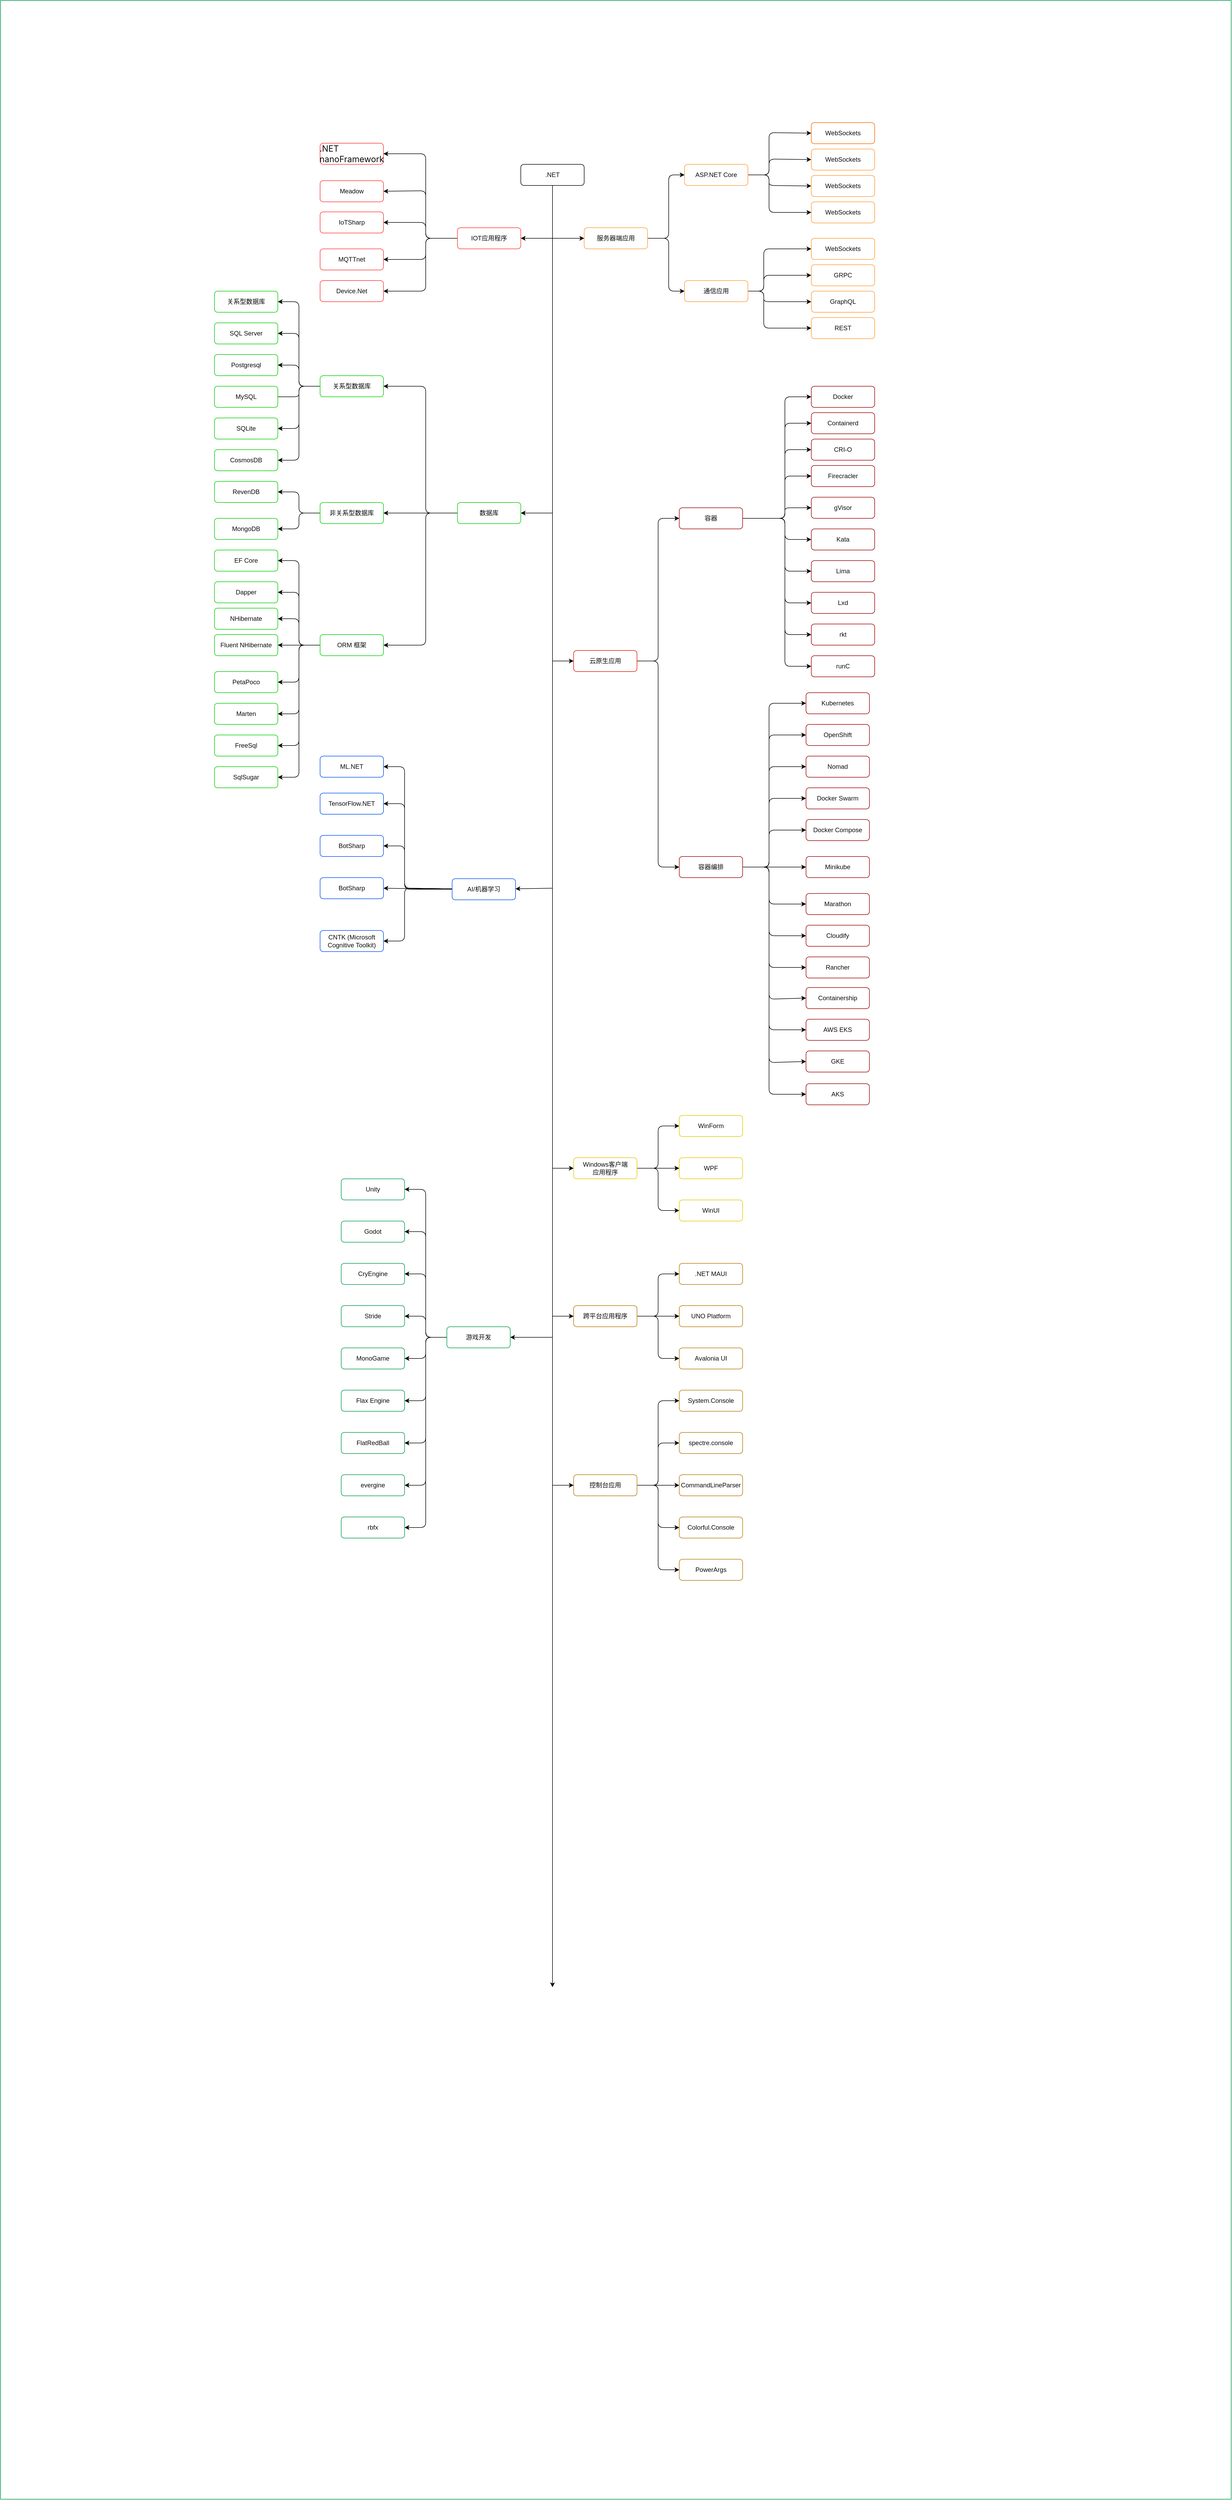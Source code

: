 <mxfile>
    <diagram id="_dQujclmAbDN-xYh9aU0" name="Page-1">
        <mxGraphModel dx="1977" dy="1904" grid="1" gridSize="10" guides="1" tooltips="1" connect="1" arrows="1" fold="1" page="1" pageScale="1" pageWidth="850" pageHeight="1100" math="0" shadow="0">
            <root>
                <mxCell id="0"/>
                <mxCell id="1" parent="0"/>
                <mxCell id="298" value="" style="rounded=0;whiteSpace=wrap;html=1;shadow=0;strokeColor=#00994D;fontFamily=Helvetica;fontSize=12;fontColor=#0d0c0c;fillColor=#FFFFFF;" vertex="1" parent="1">
                    <mxGeometry x="-685" y="-990" width="2330" height="4729" as="geometry"/>
                </mxCell>
                <mxCell id="162" style="edgeStyle=none;html=1;fillColor=#FFFFFF;strokeColor=#000000;fontColor=#0d0c0c;" edge="1" parent="1" source="2">
                    <mxGeometry relative="1" as="geometry">
                        <mxPoint x="360" y="2770" as="targetPoint"/>
                        <Array as="points">
                            <mxPoint x="360" y="-540"/>
                        </Array>
                    </mxGeometry>
                </mxCell>
                <mxCell id="174" style="edgeStyle=none;html=1;entryX=0;entryY=0.5;entryDx=0;entryDy=0;exitX=1;exitY=0.5;exitDx=0;exitDy=0;fillColor=#FFFFFF;strokeColor=#000000;fontColor=#0d0c0c;" edge="1" parent="1" source="3" target="27">
                    <mxGeometry relative="1" as="geometry">
                        <Array as="points">
                            <mxPoint x="580" y="-540"/>
                            <mxPoint x="580" y="-660"/>
                        </Array>
                    </mxGeometry>
                </mxCell>
                <mxCell id="175" style="edgeStyle=none;html=1;entryX=0;entryY=0.5;entryDx=0;entryDy=0;exitX=1;exitY=0.5;exitDx=0;exitDy=0;fillColor=#FFFFFF;strokeColor=#000000;fontColor=#0d0c0c;" edge="1" parent="1" source="3" target="29">
                    <mxGeometry relative="1" as="geometry">
                        <Array as="points">
                            <mxPoint x="580" y="-540"/>
                            <mxPoint x="580" y="-440"/>
                        </Array>
                    </mxGeometry>
                </mxCell>
                <mxCell id="3" value="服务器端应用" style="rounded=1;whiteSpace=wrap;html=1;fillColor=#FFFFFF;strokeColor=#FF9933;fontColor=#0d0c0c;" vertex="1" parent="1">
                    <mxGeometry x="420" y="-560" width="120" height="40" as="geometry"/>
                </mxCell>
                <mxCell id="196" style="edgeStyle=none;html=1;entryX=0;entryY=0.5;entryDx=0;entryDy=0;exitX=1;exitY=0.5;exitDx=0;exitDy=0;fillColor=#FFFFFF;strokeColor=#000000;fontColor=#0d0c0c;" edge="1" parent="1" source="6" target="71">
                    <mxGeometry relative="1" as="geometry">
                        <Array as="points">
                            <mxPoint x="560" y="260"/>
                            <mxPoint x="560" y="-10"/>
                        </Array>
                    </mxGeometry>
                </mxCell>
                <mxCell id="197" style="edgeStyle=none;html=1;entryX=0;entryY=0.5;entryDx=0;entryDy=0;fillColor=#FFFFFF;strokeColor=#000000;fontColor=#0d0c0c;" edge="1" parent="1" target="82">
                    <mxGeometry relative="1" as="geometry">
                        <mxPoint x="520" y="260" as="sourcePoint"/>
                        <Array as="points">
                            <mxPoint x="560" y="260"/>
                            <mxPoint x="560" y="650"/>
                        </Array>
                    </mxGeometry>
                </mxCell>
                <mxCell id="6" value="云原生应用" style="rounded=1;whiteSpace=wrap;html=1;fillColor=#FFFFFF;strokeColor=#E51400;fontColor=#0d0c0c;" vertex="1" parent="1">
                    <mxGeometry x="400" y="240" width="120" height="40" as="geometry"/>
                </mxCell>
                <mxCell id="226" style="edgeStyle=none;html=1;exitX=1;exitY=0.5;exitDx=0;exitDy=0;entryX=0;entryY=0.5;entryDx=0;entryDy=0;fillColor=#FFFFFF;strokeColor=#000000;fontColor=#0d0c0c;" edge="1" parent="1" source="8" target="42">
                    <mxGeometry relative="1" as="geometry">
                        <Array as="points">
                            <mxPoint x="560" y="1220"/>
                            <mxPoint x="560" y="1140"/>
                        </Array>
                    </mxGeometry>
                </mxCell>
                <mxCell id="227" style="edgeStyle=none;html=1;exitX=1;exitY=0.5;exitDx=0;exitDy=0;fillColor=#FFFFFF;strokeColor=#000000;fontColor=#0d0c0c;" edge="1" parent="1" source="8" target="43">
                    <mxGeometry relative="1" as="geometry"/>
                </mxCell>
                <mxCell id="228" style="edgeStyle=none;html=1;entryX=0;entryY=0.5;entryDx=0;entryDy=0;exitX=1;exitY=0.5;exitDx=0;exitDy=0;fillColor=#FFFFFF;strokeColor=#000000;fontColor=#0d0c0c;" edge="1" parent="1" source="8" target="44">
                    <mxGeometry relative="1" as="geometry">
                        <Array as="points">
                            <mxPoint x="560" y="1220"/>
                            <mxPoint x="560" y="1300"/>
                        </Array>
                    </mxGeometry>
                </mxCell>
                <mxCell id="8" value="Windows客户端&lt;br&gt;应用程序" style="rounded=1;whiteSpace=wrap;html=1;fillColor=#FFFFFF;strokeColor=#E3C800;fontColor=#0d0c0c;" vertex="1" parent="1">
                    <mxGeometry x="400" y="1200" width="120" height="40" as="geometry"/>
                </mxCell>
                <mxCell id="137" style="edgeStyle=none;html=1;exitX=0;exitY=0.5;exitDx=0;exitDy=0;entryX=1;entryY=0.5;entryDx=0;entryDy=0;fillColor=#FFFFFF;strokeColor=#000000;fontColor=#0d0c0c;" edge="1" parent="1" source="11" target="102">
                    <mxGeometry relative="1" as="geometry">
                        <Array as="points">
                            <mxPoint x="120" y="-20"/>
                            <mxPoint x="120" y="-260"/>
                        </Array>
                    </mxGeometry>
                </mxCell>
                <mxCell id="138" style="edgeStyle=none;html=1;entryX=1;entryY=0.5;entryDx=0;entryDy=0;exitX=0;exitY=0.5;exitDx=0;exitDy=0;fillColor=#FFFFFF;strokeColor=#000000;fontColor=#0d0c0c;" edge="1" parent="1" source="11" target="103">
                    <mxGeometry relative="1" as="geometry">
                        <Array as="points">
                            <mxPoint x="120" y="-20"/>
                        </Array>
                    </mxGeometry>
                </mxCell>
                <mxCell id="139" style="edgeStyle=none;html=1;entryX=1;entryY=0.5;entryDx=0;entryDy=0;exitX=0;exitY=0.5;exitDx=0;exitDy=0;fillColor=#FFFFFF;strokeColor=#000000;fontColor=#0d0c0c;" edge="1" parent="1" source="11" target="105">
                    <mxGeometry relative="1" as="geometry">
                        <mxPoint x="120" y="60" as="sourcePoint"/>
                        <Array as="points">
                            <mxPoint x="120" y="-20"/>
                            <mxPoint x="120" y="230"/>
                        </Array>
                    </mxGeometry>
                </mxCell>
                <mxCell id="11" value="数据库" style="rounded=1;whiteSpace=wrap;html=1;fillColor=#FFFFFF;strokeColor=#00CC00;fontColor=#0d0c0c;" vertex="1" parent="1">
                    <mxGeometry x="180" y="-40" width="120" height="40" as="geometry"/>
                </mxCell>
                <mxCell id="238" style="edgeStyle=none;html=1;entryX=1;entryY=0.5;entryDx=0;entryDy=0;exitX=0;exitY=0.5;exitDx=0;exitDy=0;fillColor=#000000;fontColor=#0d0c0c;strokeColor=#000000;" edge="1" parent="1" source="13" target="96">
                    <mxGeometry relative="1" as="geometry">
                        <Array as="points">
                            <mxPoint x="120" y="-540"/>
                            <mxPoint x="120" y="-700"/>
                        </Array>
                    </mxGeometry>
                </mxCell>
                <mxCell id="239" style="edgeStyle=none;html=1;entryX=1;entryY=0.5;entryDx=0;entryDy=0;fillColor=#000000;fontColor=#0d0c0c;strokeColor=#000000;" edge="1" parent="1" target="97">
                    <mxGeometry relative="1" as="geometry">
                        <mxPoint x="180" y="-540" as="sourcePoint"/>
                        <Array as="points">
                            <mxPoint x="120" y="-540"/>
                            <mxPoint x="120" y="-630"/>
                        </Array>
                    </mxGeometry>
                </mxCell>
                <mxCell id="240" style="edgeStyle=none;html=1;entryX=1;entryY=0.5;entryDx=0;entryDy=0;exitX=0;exitY=0.5;exitDx=0;exitDy=0;fillColor=#000000;fontColor=#0d0c0c;strokeColor=#000000;" edge="1" parent="1" source="13" target="98">
                    <mxGeometry relative="1" as="geometry">
                        <Array as="points">
                            <mxPoint x="120" y="-540"/>
                            <mxPoint x="120" y="-570"/>
                        </Array>
                    </mxGeometry>
                </mxCell>
                <mxCell id="241" style="edgeStyle=none;html=1;entryX=1;entryY=0.5;entryDx=0;entryDy=0;exitX=0;exitY=0.5;exitDx=0;exitDy=0;fillColor=#000000;fontColor=#0d0c0c;strokeColor=#000000;" edge="1" parent="1" source="13" target="99">
                    <mxGeometry relative="1" as="geometry">
                        <Array as="points">
                            <mxPoint x="120" y="-540"/>
                            <mxPoint x="120" y="-500"/>
                        </Array>
                    </mxGeometry>
                </mxCell>
                <mxCell id="242" style="edgeStyle=none;html=1;entryX=1;entryY=0.5;entryDx=0;entryDy=0;exitX=0;exitY=0.5;exitDx=0;exitDy=0;fillColor=#000000;fontColor=#0d0c0c;strokeColor=#000000;" edge="1" parent="1" source="13" target="101">
                    <mxGeometry relative="1" as="geometry">
                        <Array as="points">
                            <mxPoint x="120" y="-540"/>
                            <mxPoint x="120" y="-440"/>
                        </Array>
                    </mxGeometry>
                </mxCell>
                <mxCell id="13" value="IOT应用程序" style="rounded=1;whiteSpace=wrap;html=1;fillColor=#FFFFFF;strokeColor=#FF3333;fontColor=#0d0c0c;" vertex="1" parent="1">
                    <mxGeometry x="180" y="-560" width="120" height="40" as="geometry"/>
                </mxCell>
                <mxCell id="155" style="edgeStyle=none;html=1;entryX=1;entryY=0.5;entryDx=0;entryDy=0;fillColor=#FFFFFF;strokeColor=#000000;fontColor=#0d0c0c;" edge="1" parent="1" target="111">
                    <mxGeometry relative="1" as="geometry">
                        <mxPoint x="170" y="692" as="sourcePoint"/>
                        <Array as="points">
                            <mxPoint x="80" y="692"/>
                            <mxPoint x="80" y="610"/>
                        </Array>
                    </mxGeometry>
                </mxCell>
                <mxCell id="157" style="edgeStyle=none;html=1;entryX=1;entryY=0.5;entryDx=0;entryDy=0;fillColor=#FFFFFF;strokeColor=#000000;fontColor=#0d0c0c;" edge="1" parent="1" source="15" target="108">
                    <mxGeometry relative="1" as="geometry">
                        <Array as="points">
                            <mxPoint x="80" y="690"/>
                            <mxPoint x="80" y="460"/>
                        </Array>
                    </mxGeometry>
                </mxCell>
                <mxCell id="159" style="edgeStyle=none;html=1;entryX=1;entryY=0.5;entryDx=0;entryDy=0;fillColor=#FFFFFF;strokeColor=#000000;fontColor=#0d0c0c;" edge="1" parent="1" source="15" target="109">
                    <mxGeometry relative="1" as="geometry">
                        <Array as="points">
                            <mxPoint x="80" y="690"/>
                            <mxPoint x="80" y="530"/>
                        </Array>
                    </mxGeometry>
                </mxCell>
                <mxCell id="281" style="edgeStyle=none;html=1;exitX=0;exitY=0.5;exitDx=0;exitDy=0;entryX=1;entryY=0.5;entryDx=0;entryDy=0;fillColor=#FFFFFF;strokeColor=#000000;fontColor=#0d0c0c;" edge="1" parent="1" source="15" target="122">
                    <mxGeometry relative="1" as="geometry"/>
                </mxCell>
                <mxCell id="282" style="edgeStyle=none;html=1;entryX=1;entryY=0.5;entryDx=0;entryDy=0;fillColor=#FFFFFF;strokeColor=#000000;fontColor=#0d0c0c;" edge="1" parent="1" source="15" target="110">
                    <mxGeometry relative="1" as="geometry">
                        <Array as="points">
                            <mxPoint x="80" y="690"/>
                            <mxPoint x="80" y="790"/>
                        </Array>
                    </mxGeometry>
                </mxCell>
                <mxCell id="15" value="AI/机器学习" style="rounded=1;whiteSpace=wrap;html=1;fillColor=#FFFFFF;strokeColor=#0050EF;fontColor=#0d0c0c;" vertex="1" parent="1">
                    <mxGeometry x="170" y="672" width="120" height="40" as="geometry"/>
                </mxCell>
                <mxCell id="231" style="edgeStyle=none;html=1;entryX=0;entryY=0.5;entryDx=0;entryDy=0;exitX=1;exitY=0.5;exitDx=0;exitDy=0;fillColor=#FFFFFF;strokeColor=#000000;fontColor=#0d0c0c;" edge="1" parent="1" source="18" target="52">
                    <mxGeometry relative="1" as="geometry">
                        <Array as="points">
                            <mxPoint x="560" y="1820"/>
                            <mxPoint x="560" y="1660"/>
                        </Array>
                    </mxGeometry>
                </mxCell>
                <mxCell id="232" style="edgeStyle=none;html=1;entryX=0;entryY=0.5;entryDx=0;entryDy=0;exitX=1;exitY=0.5;exitDx=0;exitDy=0;fillColor=#FFFFFF;strokeColor=#000000;fontColor=#0d0c0c;" edge="1" parent="1" source="18" target="53">
                    <mxGeometry relative="1" as="geometry">
                        <Array as="points">
                            <mxPoint x="560" y="1820"/>
                            <mxPoint x="560" y="1740"/>
                        </Array>
                    </mxGeometry>
                </mxCell>
                <mxCell id="233" style="edgeStyle=none;html=1;fillColor=#FFFFFF;strokeColor=#000000;fontColor=#0d0c0c;" edge="1" parent="1" source="18" target="54">
                    <mxGeometry relative="1" as="geometry"/>
                </mxCell>
                <mxCell id="234" style="edgeStyle=none;html=1;entryX=0;entryY=0.5;entryDx=0;entryDy=0;exitX=1;exitY=0.5;exitDx=0;exitDy=0;fillColor=#FFFFFF;strokeColor=#000000;fontColor=#0d0c0c;" edge="1" parent="1" source="18" target="64">
                    <mxGeometry relative="1" as="geometry">
                        <Array as="points">
                            <mxPoint x="560" y="1820"/>
                            <mxPoint x="560" y="1900"/>
                        </Array>
                    </mxGeometry>
                </mxCell>
                <mxCell id="235" style="edgeStyle=none;html=1;entryX=0;entryY=0.5;entryDx=0;entryDy=0;exitX=1;exitY=0.5;exitDx=0;exitDy=0;fillColor=#FFFFFF;strokeColor=#000000;fontColor=#0d0c0c;" edge="1" parent="1" source="18" target="51">
                    <mxGeometry relative="1" as="geometry">
                        <Array as="points">
                            <mxPoint x="560" y="1820"/>
                            <mxPoint x="560" y="1980"/>
                        </Array>
                    </mxGeometry>
                </mxCell>
                <mxCell id="18" value="控制台应用" style="rounded=1;whiteSpace=wrap;html=1;fillColor=#FFFFFF;strokeColor=#B37907;fontColor=#0d0c0c;" vertex="1" parent="1">
                    <mxGeometry x="400" y="1800" width="120" height="40" as="geometry"/>
                </mxCell>
                <mxCell id="286" style="edgeStyle=none;html=1;entryX=1;entryY=0.5;entryDx=0;entryDy=0;exitX=0;exitY=0.5;exitDx=0;exitDy=0;fillColor=#FFFFFF;strokeColor=#000000;fontColor=#0d0c0c;" edge="1" parent="1" source="23" target="112">
                    <mxGeometry relative="1" as="geometry">
                        <Array as="points">
                            <mxPoint x="120" y="1540"/>
                            <mxPoint x="120" y="1260"/>
                        </Array>
                    </mxGeometry>
                </mxCell>
                <mxCell id="287" style="edgeStyle=none;html=1;entryX=1;entryY=0.5;entryDx=0;entryDy=0;exitX=0;exitY=0.5;exitDx=0;exitDy=0;fillColor=#FFFFFF;strokeColor=#000000;fontColor=#0d0c0c;" edge="1" parent="1" source="23" target="113">
                    <mxGeometry relative="1" as="geometry">
                        <mxPoint x="160" y="1550" as="sourcePoint"/>
                        <Array as="points">
                            <mxPoint x="120" y="1540"/>
                            <mxPoint x="120" y="1340"/>
                        </Array>
                    </mxGeometry>
                </mxCell>
                <mxCell id="288" style="edgeStyle=none;html=1;exitX=0;exitY=0.5;exitDx=0;exitDy=0;entryX=1;entryY=0.5;entryDx=0;entryDy=0;fillColor=#FFFFFF;strokeColor=#000000;fontColor=#0d0c0c;" edge="1" parent="1" source="23" target="115">
                    <mxGeometry relative="1" as="geometry">
                        <Array as="points">
                            <mxPoint x="120" y="1540"/>
                            <mxPoint x="120" y="1420"/>
                        </Array>
                    </mxGeometry>
                </mxCell>
                <mxCell id="289" style="edgeStyle=none;html=1;entryX=1;entryY=0.5;entryDx=0;entryDy=0;exitX=0;exitY=0.5;exitDx=0;exitDy=0;fillColor=#FFFFFF;strokeColor=#000000;fontColor=#0d0c0c;" edge="1" parent="1" source="23" target="116">
                    <mxGeometry relative="1" as="geometry">
                        <Array as="points">
                            <mxPoint x="120" y="1540"/>
                            <mxPoint x="120" y="1500"/>
                        </Array>
                    </mxGeometry>
                </mxCell>
                <mxCell id="290" style="edgeStyle=none;html=1;entryX=1;entryY=0.5;entryDx=0;entryDy=0;exitX=0;exitY=0.5;exitDx=0;exitDy=0;fillColor=#FFFFFF;strokeColor=#000000;fontColor=#0d0c0c;" edge="1" parent="1" source="23" target="117">
                    <mxGeometry relative="1" as="geometry">
                        <Array as="points">
                            <mxPoint x="120" y="1540"/>
                            <mxPoint x="120" y="1580"/>
                        </Array>
                    </mxGeometry>
                </mxCell>
                <mxCell id="291" style="edgeStyle=none;html=1;entryX=1;entryY=0.5;entryDx=0;entryDy=0;exitX=0;exitY=0.5;exitDx=0;exitDy=0;fillColor=#FFFFFF;strokeColor=#000000;fontColor=#0d0c0c;" edge="1" parent="1" source="23" target="114">
                    <mxGeometry relative="1" as="geometry">
                        <Array as="points">
                            <mxPoint x="120" y="1540"/>
                            <mxPoint x="120" y="1660"/>
                        </Array>
                    </mxGeometry>
                </mxCell>
                <mxCell id="292" style="edgeStyle=none;html=1;entryX=1;entryY=0.5;entryDx=0;entryDy=0;exitX=0;exitY=0.5;exitDx=0;exitDy=0;fillColor=#FFFFFF;strokeColor=#000000;fontColor=#0d0c0c;" edge="1" parent="1" source="23" target="120">
                    <mxGeometry relative="1" as="geometry">
                        <Array as="points">
                            <mxPoint x="120" y="1540"/>
                            <mxPoint x="120" y="1740"/>
                        </Array>
                    </mxGeometry>
                </mxCell>
                <mxCell id="293" style="edgeStyle=none;html=1;entryX=1;entryY=0.5;entryDx=0;entryDy=0;fillColor=#FFFFFF;strokeColor=#000000;fontColor=#0d0c0c;" edge="1" parent="1" target="118">
                    <mxGeometry relative="1" as="geometry">
                        <mxPoint x="160" y="1540" as="sourcePoint"/>
                        <Array as="points">
                            <mxPoint x="120" y="1540"/>
                            <mxPoint x="120" y="1820"/>
                        </Array>
                    </mxGeometry>
                </mxCell>
                <mxCell id="294" style="edgeStyle=none;html=1;entryX=1;entryY=0.5;entryDx=0;entryDy=0;exitX=0;exitY=0.5;exitDx=0;exitDy=0;fillColor=#FFFFFF;strokeColor=#000000;fontColor=#0d0c0c;" edge="1" parent="1" source="23" target="121">
                    <mxGeometry relative="1" as="geometry">
                        <Array as="points">
                            <mxPoint x="120" y="1540"/>
                            <mxPoint x="120" y="1900"/>
                        </Array>
                    </mxGeometry>
                </mxCell>
                <mxCell id="23" value="游戏开发" style="rounded=1;whiteSpace=wrap;html=1;fillColor=#FFFFFF;strokeColor=#00994D;fontColor=#0d0c0c;shadow=0;" vertex="1" parent="1">
                    <mxGeometry x="160" y="1520" width="120" height="40" as="geometry"/>
                </mxCell>
                <mxCell id="176" style="edgeStyle=none;html=1;entryX=0;entryY=0.5;entryDx=0;entryDy=0;exitX=1;exitY=0.5;exitDx=0;exitDy=0;fillColor=#FFFFFF;strokeColor=#000000;fontColor=#0d0c0c;" edge="1" parent="1" source="27" target="170">
                    <mxGeometry relative="1" as="geometry">
                        <Array as="points">
                            <mxPoint x="770" y="-660"/>
                            <mxPoint x="770" y="-740"/>
                        </Array>
                    </mxGeometry>
                </mxCell>
                <mxCell id="177" style="edgeStyle=none;html=1;entryX=0;entryY=0.5;entryDx=0;entryDy=0;exitX=1;exitY=0.5;exitDx=0;exitDy=0;fillColor=#FFFFFF;strokeColor=#000000;fontColor=#0d0c0c;" edge="1" parent="1" source="27" target="171">
                    <mxGeometry relative="1" as="geometry">
                        <Array as="points">
                            <mxPoint x="770" y="-660"/>
                            <mxPoint x="770" y="-690"/>
                        </Array>
                    </mxGeometry>
                </mxCell>
                <mxCell id="178" style="edgeStyle=none;html=1;entryX=0;entryY=0.5;entryDx=0;entryDy=0;exitX=1;exitY=0.5;exitDx=0;exitDy=0;fillColor=#FFFFFF;strokeColor=#000000;fontColor=#0d0c0c;" edge="1" parent="1" source="27" target="172">
                    <mxGeometry relative="1" as="geometry">
                        <Array as="points">
                            <mxPoint x="770" y="-660"/>
                            <mxPoint x="770" y="-640"/>
                        </Array>
                    </mxGeometry>
                </mxCell>
                <mxCell id="179" style="edgeStyle=none;html=1;entryX=0;entryY=0.5;entryDx=0;entryDy=0;fillColor=#FFFFFF;strokeColor=#000000;fontColor=#0d0c0c;" edge="1" parent="1" target="173">
                    <mxGeometry relative="1" as="geometry">
                        <mxPoint x="730" y="-660" as="sourcePoint"/>
                        <Array as="points">
                            <mxPoint x="770" y="-660"/>
                            <mxPoint x="770" y="-589"/>
                        </Array>
                    </mxGeometry>
                </mxCell>
                <mxCell id="27" value="ASP.NET Core" style="rounded=1;whiteSpace=wrap;html=1;fillColor=#FFFFFF;strokeColor=#FF9933;fontColor=#0d0c0c;" vertex="1" parent="1">
                    <mxGeometry x="610" y="-680" width="120" height="40" as="geometry"/>
                </mxCell>
                <mxCell id="180" style="edgeStyle=none;html=1;entryX=0;entryY=0.5;entryDx=0;entryDy=0;exitX=1;exitY=0.5;exitDx=0;exitDy=0;fillColor=#FFFFFF;fontColor=#0d0c0c;strokeColor=#000000;" edge="1" parent="1" source="29" target="35">
                    <mxGeometry relative="1" as="geometry">
                        <Array as="points">
                            <mxPoint x="760" y="-440"/>
                            <mxPoint x="760" y="-520"/>
                        </Array>
                    </mxGeometry>
                </mxCell>
                <mxCell id="181" style="edgeStyle=none;html=1;entryX=0;entryY=0.5;entryDx=0;entryDy=0;exitX=1;exitY=0.5;exitDx=0;exitDy=0;fillColor=#FFFFFF;fontColor=#0d0c0c;strokeColor=#000000;" edge="1" parent="1" source="29" target="37">
                    <mxGeometry relative="1" as="geometry">
                        <Array as="points">
                            <mxPoint x="760" y="-440"/>
                            <mxPoint x="760" y="-470"/>
                        </Array>
                    </mxGeometry>
                </mxCell>
                <mxCell id="182" style="edgeStyle=none;html=1;entryX=0;entryY=0.5;entryDx=0;entryDy=0;exitX=1;exitY=0.5;exitDx=0;exitDy=0;fillColor=#FFFFFF;fontColor=#0d0c0c;strokeColor=#000000;" edge="1" parent="1" source="29" target="36">
                    <mxGeometry relative="1" as="geometry">
                        <Array as="points">
                            <mxPoint x="760" y="-440"/>
                            <mxPoint x="760" y="-420"/>
                        </Array>
                    </mxGeometry>
                </mxCell>
                <mxCell id="183" style="edgeStyle=none;html=1;entryX=0;entryY=0.5;entryDx=0;entryDy=0;exitX=1;exitY=0.5;exitDx=0;exitDy=0;fillColor=#FFFFFF;fontColor=#0d0c0c;strokeColor=#000000;" edge="1" parent="1" source="29" target="38">
                    <mxGeometry relative="1" as="geometry">
                        <Array as="points">
                            <mxPoint x="760" y="-440"/>
                            <mxPoint x="760" y="-370"/>
                        </Array>
                    </mxGeometry>
                </mxCell>
                <mxCell id="29" value="通信应用" style="rounded=1;whiteSpace=wrap;html=1;fillColor=#FFFFFF;strokeColor=#FF9933;fontColor=#0d0c0c;" vertex="1" parent="1">
                    <mxGeometry x="610" y="-460" width="120" height="40" as="geometry"/>
                </mxCell>
                <mxCell id="35" value="&lt;div&gt;&lt;br&gt;&lt;/div&gt;&lt;div&gt;WebSockets&lt;/div&gt;&lt;div&gt;&lt;br&gt;&lt;/div&gt;" style="rounded=1;whiteSpace=wrap;html=1;fillColor=#FFFFFF;strokeColor=#FF9933;fontColor=#0d0c0c;" vertex="1" parent="1">
                    <mxGeometry x="850" y="-540" width="120" height="40" as="geometry"/>
                </mxCell>
                <mxCell id="36" value="&lt;div&gt;&lt;br&gt;&lt;/div&gt;&lt;div&gt;GraphQL&lt;/div&gt;&lt;div&gt;&lt;br&gt;&lt;/div&gt;" style="rounded=1;whiteSpace=wrap;html=1;fillColor=#FFFFFF;fontColor=#0d0c0c;strokeColor=#FF9933;" vertex="1" parent="1">
                    <mxGeometry x="850" y="-440" width="120" height="40" as="geometry"/>
                </mxCell>
                <mxCell id="37" value="GRPC" style="rounded=1;whiteSpace=wrap;html=1;fillColor=#FFFFFF;strokeColor=#FF9933;fontColor=#0d0c0c;" vertex="1" parent="1">
                    <mxGeometry x="850" y="-490" width="120" height="40" as="geometry"/>
                </mxCell>
                <mxCell id="38" value="&lt;div&gt;REST&lt;br&gt;&lt;/div&gt;" style="rounded=1;whiteSpace=wrap;html=1;fillColor=#FFFFFF;strokeColor=#FF9933;fontColor=#0d0c0c;" vertex="1" parent="1">
                    <mxGeometry x="850" y="-390" width="120" height="40" as="geometry"/>
                </mxCell>
                <mxCell id="42" value="WinForm" style="rounded=1;whiteSpace=wrap;html=1;fillColor=#FFFFFF;strokeColor=#E3C800;fontColor=#0d0c0c;" vertex="1" parent="1">
                    <mxGeometry x="600" y="1120" width="120" height="40" as="geometry"/>
                </mxCell>
                <mxCell id="43" value="WPF" style="rounded=1;whiteSpace=wrap;html=1;fillColor=#FFFFFF;strokeColor=#E3C800;fontColor=#0d0c0c;" vertex="1" parent="1">
                    <mxGeometry x="600" y="1200" width="120" height="40" as="geometry"/>
                </mxCell>
                <mxCell id="44" value="WinUI" style="rounded=1;whiteSpace=wrap;html=1;fillColor=#FFFFFF;strokeColor=#E3C800;fontColor=#0d0c0c;" vertex="1" parent="1">
                    <mxGeometry x="600" y="1280" width="120" height="40" as="geometry"/>
                </mxCell>
                <mxCell id="61" style="edgeStyle=none;html=1;entryX=0;entryY=0.5;entryDx=0;entryDy=0;exitX=1;exitY=0.5;exitDx=0;exitDy=0;fillColor=#FFFFFF;strokeColor=#000000;fontColor=#0d0c0c;" edge="1" parent="1" source="46" target="49">
                    <mxGeometry relative="1" as="geometry">
                        <Array as="points">
                            <mxPoint x="560" y="1500"/>
                            <mxPoint x="560" y="1420"/>
                        </Array>
                    </mxGeometry>
                </mxCell>
                <mxCell id="62" style="edgeStyle=none;html=1;exitX=1;exitY=0.5;exitDx=0;exitDy=0;entryX=0;entryY=0.5;entryDx=0;entryDy=0;fillColor=#FFFFFF;strokeColor=#000000;fontColor=#0d0c0c;" edge="1" parent="1" source="46" target="48">
                    <mxGeometry relative="1" as="geometry"/>
                </mxCell>
                <mxCell id="63" style="edgeStyle=none;html=1;exitX=1;exitY=0.5;exitDx=0;exitDy=0;entryX=0;entryY=0.5;entryDx=0;entryDy=0;fillColor=#FFFFFF;strokeColor=#000000;fontColor=#0d0c0c;" edge="1" parent="1" source="46" target="50">
                    <mxGeometry relative="1" as="geometry">
                        <Array as="points">
                            <mxPoint x="560" y="1500"/>
                            <mxPoint x="560" y="1580"/>
                        </Array>
                    </mxGeometry>
                </mxCell>
                <mxCell id="46" value="跨平台应用程序" style="rounded=1;whiteSpace=wrap;html=1;fillColor=#FFFFFF;strokeColor=#B37907;fontColor=#0d0c0c;" vertex="1" parent="1">
                    <mxGeometry x="400" y="1480" width="120" height="40" as="geometry"/>
                </mxCell>
                <mxCell id="48" value="UNO Platform" style="rounded=1;whiteSpace=wrap;html=1;fillColor=#FFFFFF;strokeColor=#B37907;fontColor=#0d0c0c;" vertex="1" parent="1">
                    <mxGeometry x="600" y="1480" width="120" height="40" as="geometry"/>
                </mxCell>
                <mxCell id="49" value=".NET MAUI" style="rounded=1;whiteSpace=wrap;html=1;fillColor=#FFFFFF;strokeColor=#B37907;fontColor=#0d0c0c;" vertex="1" parent="1">
                    <mxGeometry x="600" y="1400" width="120" height="40" as="geometry"/>
                </mxCell>
                <mxCell id="50" value="Avalonia UI" style="rounded=1;whiteSpace=wrap;html=1;fillColor=#FFFFFF;strokeColor=#B37907;fontColor=#0d0c0c;" vertex="1" parent="1">
                    <mxGeometry x="600" y="1560" width="120" height="40" as="geometry"/>
                </mxCell>
                <mxCell id="51" value="PowerArgs" style="rounded=1;whiteSpace=wrap;html=1;fillColor=#FFFFFF;strokeColor=#B37907;fontColor=#0d0c0c;" vertex="1" parent="1">
                    <mxGeometry x="600" y="1960" width="120" height="40" as="geometry"/>
                </mxCell>
                <mxCell id="52" value="System.Console" style="rounded=1;whiteSpace=wrap;html=1;fillColor=#FFFFFF;strokeColor=#B37907;fontColor=#0d0c0c;" vertex="1" parent="1">
                    <mxGeometry x="600" y="1640" width="120" height="40" as="geometry"/>
                </mxCell>
                <mxCell id="53" value="spectre.console" style="rounded=1;whiteSpace=wrap;html=1;fillColor=#FFFFFF;strokeColor=#B37907;fontColor=#0d0c0c;" vertex="1" parent="1">
                    <mxGeometry x="600" y="1720" width="120" height="40" as="geometry"/>
                </mxCell>
                <mxCell id="54" value="CommandLineParser" style="rounded=1;whiteSpace=wrap;html=1;fillColor=#FFFFFF;strokeColor=#B37907;fontColor=#0d0c0c;" vertex="1" parent="1">
                    <mxGeometry x="600" y="1800" width="120" height="40" as="geometry"/>
                </mxCell>
                <mxCell id="64" value="Colorful.Console" style="rounded=1;whiteSpace=wrap;html=1;fillColor=#FFFFFF;strokeColor=#B37907;fontColor=#0d0c0c;" vertex="1" parent="1">
                    <mxGeometry x="600" y="1880" width="120" height="40" as="geometry"/>
                </mxCell>
                <mxCell id="66" value="Docker" style="rounded=1;whiteSpace=wrap;html=1;fillColor=#FFFFFF;strokeColor=#990000;fontColor=#0d0c0c;" vertex="1" parent="1">
                    <mxGeometry x="850" y="-260" width="120" height="40" as="geometry"/>
                </mxCell>
                <mxCell id="69" value="Containerd" style="rounded=1;whiteSpace=wrap;html=1;fillColor=#FFFFFF;strokeColor=#990000;fontColor=#0d0c0c;" vertex="1" parent="1">
                    <mxGeometry x="850" y="-210" width="120" height="40" as="geometry"/>
                </mxCell>
                <mxCell id="70" value="Firecracler" style="rounded=1;whiteSpace=wrap;html=1;fillColor=#FFFFFF;strokeColor=#990000;fontColor=#0d0c0c;" vertex="1" parent="1">
                    <mxGeometry x="850" y="-110" width="120" height="40" as="geometry"/>
                </mxCell>
                <mxCell id="198" style="edgeStyle=none;html=1;entryX=0;entryY=0.5;entryDx=0;entryDy=0;exitX=1;exitY=0.5;exitDx=0;exitDy=0;fillColor=#FFFFFF;strokeColor=#000000;fontColor=#0d0c0c;" edge="1" parent="1" source="71" target="66">
                    <mxGeometry relative="1" as="geometry">
                        <Array as="points">
                            <mxPoint x="800" y="-10"/>
                            <mxPoint x="800" y="-240"/>
                        </Array>
                    </mxGeometry>
                </mxCell>
                <mxCell id="199" style="edgeStyle=none;html=1;entryX=0;entryY=0.5;entryDx=0;entryDy=0;exitX=1;exitY=0.5;exitDx=0;exitDy=0;fillColor=#FFFFFF;strokeColor=#000000;fontColor=#0d0c0c;" edge="1" parent="1" source="71" target="69">
                    <mxGeometry relative="1" as="geometry">
                        <Array as="points">
                            <mxPoint x="800" y="-10"/>
                            <mxPoint x="800" y="-190"/>
                        </Array>
                    </mxGeometry>
                </mxCell>
                <mxCell id="200" style="edgeStyle=none;html=1;entryX=0;entryY=0.5;entryDx=0;entryDy=0;fillColor=#FFFFFF;strokeColor=#000000;fontColor=#0d0c0c;" edge="1" parent="1" target="77">
                    <mxGeometry relative="1" as="geometry">
                        <mxPoint x="720" y="-10" as="sourcePoint"/>
                        <Array as="points">
                            <mxPoint x="800" y="-10"/>
                            <mxPoint x="800" y="-140"/>
                        </Array>
                    </mxGeometry>
                </mxCell>
                <mxCell id="201" style="edgeStyle=none;html=1;entryX=0;entryY=0.5;entryDx=0;entryDy=0;exitX=1;exitY=0.5;exitDx=0;exitDy=0;fillColor=#FFFFFF;strokeColor=#000000;fontColor=#0d0c0c;" edge="1" parent="1" source="71" target="70">
                    <mxGeometry relative="1" as="geometry">
                        <Array as="points">
                            <mxPoint x="800" y="-10"/>
                            <mxPoint x="800" y="-90"/>
                        </Array>
                    </mxGeometry>
                </mxCell>
                <mxCell id="202" style="edgeStyle=none;html=1;entryX=0;entryY=0.5;entryDx=0;entryDy=0;exitX=1;exitY=0.5;exitDx=0;exitDy=0;fillColor=#FFFFFF;strokeColor=#000000;fontColor=#0d0c0c;" edge="1" parent="1" source="71" target="72">
                    <mxGeometry relative="1" as="geometry">
                        <Array as="points">
                            <mxPoint x="800" y="-10"/>
                            <mxPoint x="800" y="-30"/>
                        </Array>
                    </mxGeometry>
                </mxCell>
                <mxCell id="203" style="edgeStyle=none;html=1;entryX=0;entryY=0.5;entryDx=0;entryDy=0;exitX=1;exitY=0.5;exitDx=0;exitDy=0;fillColor=#FFFFFF;strokeColor=#000000;fontColor=#0d0c0c;" edge="1" parent="1" source="71" target="73">
                    <mxGeometry relative="1" as="geometry">
                        <Array as="points">
                            <mxPoint x="800" y="-10"/>
                            <mxPoint x="800" y="30"/>
                        </Array>
                    </mxGeometry>
                </mxCell>
                <mxCell id="204" style="edgeStyle=none;html=1;entryX=0;entryY=0.5;entryDx=0;entryDy=0;exitX=1;exitY=0.5;exitDx=0;exitDy=0;fillColor=#FFFFFF;strokeColor=#000000;fontColor=#0d0c0c;" edge="1" parent="1" source="71" target="78">
                    <mxGeometry relative="1" as="geometry">
                        <Array as="points">
                            <mxPoint x="800" y="-10"/>
                            <mxPoint x="800" y="90"/>
                        </Array>
                    </mxGeometry>
                </mxCell>
                <mxCell id="205" style="edgeStyle=none;html=1;entryX=0;entryY=0.5;entryDx=0;entryDy=0;exitX=1;exitY=0.5;exitDx=0;exitDy=0;fillColor=#FFFFFF;strokeColor=#000000;fontColor=#0d0c0c;" edge="1" parent="1" source="71" target="93">
                    <mxGeometry relative="1" as="geometry">
                        <Array as="points">
                            <mxPoint x="800" y="-10"/>
                            <mxPoint x="800" y="150"/>
                        </Array>
                    </mxGeometry>
                </mxCell>
                <mxCell id="206" style="edgeStyle=none;html=1;entryX=0;entryY=0.5;entryDx=0;entryDy=0;exitX=1;exitY=0.5;exitDx=0;exitDy=0;fillColor=#FFFFFF;strokeColor=#000000;fontColor=#0d0c0c;" edge="1" parent="1" source="71" target="94">
                    <mxGeometry relative="1" as="geometry">
                        <Array as="points">
                            <mxPoint x="800" y="-10"/>
                            <mxPoint x="800" y="210"/>
                        </Array>
                    </mxGeometry>
                </mxCell>
                <mxCell id="209" style="edgeStyle=none;html=1;entryX=0;entryY=0.5;entryDx=0;entryDy=0;exitX=1;exitY=0.5;exitDx=0;exitDy=0;fillColor=#FFFFFF;strokeColor=#000000;fontColor=#0d0c0c;" edge="1" parent="1" source="71" target="188">
                    <mxGeometry relative="1" as="geometry">
                        <Array as="points">
                            <mxPoint x="800" y="-10"/>
                            <mxPoint x="800" y="270"/>
                        </Array>
                    </mxGeometry>
                </mxCell>
                <mxCell id="71" value="容器" style="rounded=1;whiteSpace=wrap;html=1;fillColor=#FFFFFF;strokeColor=#990000;fontColor=#0d0c0c;" vertex="1" parent="1">
                    <mxGeometry x="600" y="-30" width="120" height="40" as="geometry"/>
                </mxCell>
                <mxCell id="72" value="gVisor" style="rounded=1;whiteSpace=wrap;html=1;fillColor=#FFFFFF;strokeColor=#990000;fontColor=#0d0c0c;" vertex="1" parent="1">
                    <mxGeometry x="850" y="-50" width="120" height="40" as="geometry"/>
                </mxCell>
                <mxCell id="73" value="Kata" style="rounded=1;whiteSpace=wrap;html=1;fillColor=#FFFFFF;strokeColor=#990000;fontColor=#0d0c0c;" vertex="1" parent="1">
                    <mxGeometry x="850" y="10" width="120" height="40" as="geometry"/>
                </mxCell>
                <mxCell id="77" value="CRI-O" style="rounded=1;whiteSpace=wrap;html=1;fillColor=#FFFFFF;strokeColor=#990000;fontColor=#0d0c0c;" vertex="1" parent="1">
                    <mxGeometry x="850" y="-160" width="120" height="40" as="geometry"/>
                </mxCell>
                <mxCell id="78" value="Lima" style="rounded=1;whiteSpace=wrap;html=1;fillColor=#FFFFFF;strokeColor=#990000;fontColor=#0d0c0c;" vertex="1" parent="1">
                    <mxGeometry x="850" y="70" width="120" height="40" as="geometry"/>
                </mxCell>
                <mxCell id="210" style="edgeStyle=none;html=1;entryX=0;entryY=0.5;entryDx=0;entryDy=0;exitX=1;exitY=0.5;exitDx=0;exitDy=0;fillColor=#FFFFFF;strokeColor=#000000;fontColor=#0d0c0c;" edge="1" parent="1" source="82" target="195">
                    <mxGeometry relative="1" as="geometry">
                        <Array as="points">
                            <mxPoint x="770" y="650"/>
                            <mxPoint x="770" y="340"/>
                        </Array>
                    </mxGeometry>
                </mxCell>
                <mxCell id="211" style="edgeStyle=none;html=1;entryX=0;entryY=0.5;entryDx=0;entryDy=0;fillColor=#FFFFFF;strokeColor=#000000;fontColor=#0d0c0c;" edge="1" parent="1" target="91">
                    <mxGeometry relative="1" as="geometry">
                        <mxPoint x="720" y="650" as="sourcePoint"/>
                        <Array as="points">
                            <mxPoint x="770" y="650"/>
                            <mxPoint x="770" y="400"/>
                        </Array>
                    </mxGeometry>
                </mxCell>
                <mxCell id="212" style="edgeStyle=none;html=1;entryX=0;entryY=0.5;entryDx=0;entryDy=0;exitX=1;exitY=0.5;exitDx=0;exitDy=0;fillColor=#FFFFFF;strokeColor=#000000;fontColor=#0d0c0c;" edge="1" parent="1" source="82" target="90">
                    <mxGeometry relative="1" as="geometry">
                        <Array as="points">
                            <mxPoint x="770" y="650"/>
                            <mxPoint x="770" y="460"/>
                        </Array>
                    </mxGeometry>
                </mxCell>
                <mxCell id="213" style="edgeStyle=none;html=1;entryX=0;entryY=0.5;entryDx=0;entryDy=0;exitX=1;exitY=0.5;exitDx=0;exitDy=0;fillColor=#FFFFFF;strokeColor=#000000;fontColor=#0d0c0c;" edge="1" parent="1" source="82" target="88">
                    <mxGeometry relative="1" as="geometry">
                        <Array as="points">
                            <mxPoint x="770" y="650"/>
                            <mxPoint x="770" y="520"/>
                        </Array>
                    </mxGeometry>
                </mxCell>
                <mxCell id="214" style="edgeStyle=none;html=1;entryX=0;entryY=0.5;entryDx=0;entryDy=0;exitX=1;exitY=0.5;exitDx=0;exitDy=0;fillColor=#FFFFFF;strokeColor=#000000;fontColor=#0d0c0c;" edge="1" parent="1" source="82" target="89">
                    <mxGeometry relative="1" as="geometry">
                        <Array as="points">
                            <mxPoint x="770" y="650"/>
                            <mxPoint x="770" y="580"/>
                        </Array>
                    </mxGeometry>
                </mxCell>
                <mxCell id="215" style="edgeStyle=none;html=1;entryX=0;entryY=0.5;entryDx=0;entryDy=0;fillColor=#FFFFFF;strokeColor=#000000;fontColor=#0d0c0c;" edge="1" parent="1" source="82" target="85">
                    <mxGeometry relative="1" as="geometry"/>
                </mxCell>
                <mxCell id="216" style="edgeStyle=none;html=1;entryX=0;entryY=0.5;entryDx=0;entryDy=0;exitX=1;exitY=0.5;exitDx=0;exitDy=0;fillColor=#FFFFFF;strokeColor=#000000;fontColor=#0d0c0c;" edge="1" parent="1" source="82" target="83">
                    <mxGeometry relative="1" as="geometry">
                        <Array as="points">
                            <mxPoint x="770" y="650"/>
                            <mxPoint x="770" y="720"/>
                        </Array>
                    </mxGeometry>
                </mxCell>
                <mxCell id="217" style="edgeStyle=none;html=1;entryX=0;entryY=0.5;entryDx=0;entryDy=0;exitX=1;exitY=0.5;exitDx=0;exitDy=0;fillColor=#FFFFFF;strokeColor=#000000;fontColor=#0d0c0c;" edge="1" parent="1" source="82" target="87">
                    <mxGeometry relative="1" as="geometry">
                        <Array as="points">
                            <mxPoint x="770" y="650"/>
                            <mxPoint x="770" y="780"/>
                        </Array>
                    </mxGeometry>
                </mxCell>
                <mxCell id="218" style="edgeStyle=none;html=1;entryX=0;entryY=0.5;entryDx=0;entryDy=0;exitX=1;exitY=0.5;exitDx=0;exitDy=0;fillColor=#FFFFFF;strokeColor=#000000;fontColor=#0d0c0c;" edge="1" parent="1" source="82" target="86">
                    <mxGeometry relative="1" as="geometry">
                        <Array as="points">
                            <mxPoint x="770" y="650"/>
                            <mxPoint x="770" y="840"/>
                        </Array>
                    </mxGeometry>
                </mxCell>
                <mxCell id="219" style="edgeStyle=none;html=1;entryX=0;entryY=0.5;entryDx=0;entryDy=0;fillColor=#FFFFFF;strokeColor=#000000;fontColor=#0d0c0c;" edge="1" parent="1" target="84">
                    <mxGeometry relative="1" as="geometry">
                        <mxPoint x="720" y="650" as="sourcePoint"/>
                        <Array as="points">
                            <mxPoint x="770" y="650"/>
                            <mxPoint x="770" y="900"/>
                        </Array>
                    </mxGeometry>
                </mxCell>
                <mxCell id="220" style="edgeStyle=none;html=1;entryX=0;entryY=0.5;entryDx=0;entryDy=0;exitX=1;exitY=0.5;exitDx=0;exitDy=0;fillColor=#FFFFFF;strokeColor=#000000;fontColor=#0d0c0c;" edge="1" parent="1" source="82" target="191">
                    <mxGeometry relative="1" as="geometry">
                        <Array as="points">
                            <mxPoint x="770" y="650"/>
                            <mxPoint x="770" y="958"/>
                        </Array>
                    </mxGeometry>
                </mxCell>
                <mxCell id="221" style="edgeStyle=none;html=1;entryX=0;entryY=0.5;entryDx=0;entryDy=0;exitX=1;exitY=0.5;exitDx=0;exitDy=0;fillColor=#FFFFFF;strokeColor=#000000;fontColor=#0d0c0c;" edge="1" parent="1" source="82" target="192">
                    <mxGeometry relative="1" as="geometry">
                        <Array as="points">
                            <mxPoint x="770" y="650"/>
                            <mxPoint x="770" y="1020"/>
                        </Array>
                    </mxGeometry>
                </mxCell>
                <mxCell id="222" style="edgeStyle=none;html=1;entryX=0;entryY=0.5;entryDx=0;entryDy=0;fillColor=#FFFFFF;strokeColor=#000000;fontColor=#0d0c0c;" edge="1" parent="1" target="194">
                    <mxGeometry relative="1" as="geometry">
                        <mxPoint x="720" y="650" as="sourcePoint"/>
                        <Array as="points">
                            <mxPoint x="770" y="650"/>
                            <mxPoint x="770" y="1080"/>
                        </Array>
                    </mxGeometry>
                </mxCell>
                <mxCell id="82" value="容器编排" style="rounded=1;whiteSpace=wrap;html=1;fillColor=#FFFFFF;strokeColor=#990000;fontColor=#0d0c0c;" vertex="1" parent="1">
                    <mxGeometry x="600" y="630" width="120" height="40" as="geometry"/>
                </mxCell>
                <mxCell id="83" value="Marathon" style="rounded=1;whiteSpace=wrap;html=1;fillColor=#FFFFFF;strokeColor=#990000;fontColor=#0d0c0c;" vertex="1" parent="1">
                    <mxGeometry x="840" y="700" width="120" height="40" as="geometry"/>
                </mxCell>
                <mxCell id="84" value="Containership" style="rounded=1;whiteSpace=wrap;html=1;fillColor=#FFFFFF;strokeColor=#990000;fontColor=#0d0c0c;" vertex="1" parent="1">
                    <mxGeometry x="840" y="878" width="120" height="40" as="geometry"/>
                </mxCell>
                <mxCell id="85" value="Minikube" style="rounded=1;whiteSpace=wrap;html=1;fillColor=#FFFFFF;strokeColor=#990000;fontColor=#0d0c0c;" vertex="1" parent="1">
                    <mxGeometry x="840" y="630" width="120" height="40" as="geometry"/>
                </mxCell>
                <mxCell id="86" value="Rancher" style="rounded=1;whiteSpace=wrap;html=1;fillColor=#FFFFFF;strokeColor=#990000;fontColor=#0d0c0c;" vertex="1" parent="1">
                    <mxGeometry x="840" y="820" width="120" height="40" as="geometry"/>
                </mxCell>
                <mxCell id="87" value="Cloudify" style="rounded=1;whiteSpace=wrap;html=1;fillColor=#FFFFFF;strokeColor=#990000;fontColor=#0d0c0c;" vertex="1" parent="1">
                    <mxGeometry x="840" y="760" width="120" height="40" as="geometry"/>
                </mxCell>
                <mxCell id="88" value="Docker Swarm" style="rounded=1;whiteSpace=wrap;html=1;fillColor=#FFFFFF;strokeColor=#990000;fontColor=#0d0c0c;" vertex="1" parent="1">
                    <mxGeometry x="840" y="500" width="120" height="40" as="geometry"/>
                </mxCell>
                <mxCell id="89" value="Docker Compose" style="rounded=1;whiteSpace=wrap;html=1;fillColor=#FFFFFF;strokeColor=#990000;fontColor=#0d0c0c;" vertex="1" parent="1">
                    <mxGeometry x="840" y="560" width="120" height="40" as="geometry"/>
                </mxCell>
                <mxCell id="90" value="Nomad" style="rounded=1;whiteSpace=wrap;html=1;fillColor=#FFFFFF;strokeColor=#990000;fontColor=#0d0c0c;" vertex="1" parent="1">
                    <mxGeometry x="840" y="440" width="120" height="40" as="geometry"/>
                </mxCell>
                <mxCell id="91" value="OpenShift" style="rounded=1;whiteSpace=wrap;html=1;fillColor=#FFFFFF;strokeColor=#990000;fontColor=#0d0c0c;" vertex="1" parent="1">
                    <mxGeometry x="840" y="380" width="120" height="40" as="geometry"/>
                </mxCell>
                <mxCell id="93" value="Lxd" style="rounded=1;whiteSpace=wrap;html=1;fillColor=#FFFFFF;strokeColor=#990000;fontColor=#0d0c0c;" vertex="1" parent="1">
                    <mxGeometry x="850" y="130" width="120" height="40" as="geometry"/>
                </mxCell>
                <mxCell id="94" value="rkt" style="rounded=1;whiteSpace=wrap;html=1;fillColor=#FFFFFF;strokeColor=#990000;fontColor=#0d0c0c;" vertex="1" parent="1">
                    <mxGeometry x="850" y="190" width="120" height="40" as="geometry"/>
                </mxCell>
                <mxCell id="96" value="&lt;div style=&quot;text-align: left;&quot;&gt;&lt;font face=&quot;-apple-system, BlinkMacSystemFont, Segoe UI, Noto Sans, Helvetica, Arial, sans-serif, Apple Color Emoji, Segoe UI Emoji&quot;&gt;&lt;span style=&quot;font-size: 16px;&quot;&gt;.NET&amp;nbsp;&lt;/span&gt;&lt;/font&gt;&lt;/div&gt;&lt;div style=&quot;text-align: left;&quot;&gt;&lt;font face=&quot;-apple-system, BlinkMacSystemFont, Segoe UI, Noto Sans, Helvetica, Arial, sans-serif, Apple Color Emoji, Segoe UI Emoji&quot;&gt;&lt;span style=&quot;font-size: 16px;&quot;&gt;nanoFramework&lt;/span&gt;&lt;br&gt;&lt;/font&gt;&lt;/div&gt;" style="rounded=1;whiteSpace=wrap;html=1;fillColor=#FFFFFF;strokeColor=#FF3333;fontColor=#0d0c0c;" vertex="1" parent="1">
                    <mxGeometry x="-80" y="-720" width="120" height="40" as="geometry"/>
                </mxCell>
                <mxCell id="97" value="Meadow" style="rounded=1;whiteSpace=wrap;html=1;fillColor=#FFFFFF;strokeColor=#FF3333;fontColor=#0d0c0c;" vertex="1" parent="1">
                    <mxGeometry x="-80" y="-649" width="120" height="40" as="geometry"/>
                </mxCell>
                <mxCell id="98" value="IoTSharp" style="rounded=1;whiteSpace=wrap;html=1;fillColor=#FFFFFF;strokeColor=#FF3333;fontColor=#0d0c0c;" vertex="1" parent="1">
                    <mxGeometry x="-80" y="-590" width="120" height="40" as="geometry"/>
                </mxCell>
                <mxCell id="99" value="MQTTnet" style="rounded=1;whiteSpace=wrap;html=1;fillColor=#FFFFFF;strokeColor=#FF3333;fontColor=#0d0c0c;" vertex="1" parent="1">
                    <mxGeometry x="-80" y="-520" width="120" height="40" as="geometry"/>
                </mxCell>
                <mxCell id="101" value="Device.Net" style="rounded=1;whiteSpace=wrap;html=1;fillColor=#FFFFFF;strokeColor=#FF3333;fontColor=#0d0c0c;" vertex="1" parent="1">
                    <mxGeometry x="-80" y="-460" width="120" height="40" as="geometry"/>
                </mxCell>
                <mxCell id="252" style="edgeStyle=none;html=1;entryX=1;entryY=0.5;entryDx=0;entryDy=0;exitX=0;exitY=0.5;exitDx=0;exitDy=0;fillColor=#FFFFFF;strokeColor=#000000;fontColor=#0d0c0c;" edge="1" parent="1" source="102" target="244">
                    <mxGeometry relative="1" as="geometry">
                        <Array as="points">
                            <mxPoint x="-120" y="-260"/>
                            <mxPoint x="-120" y="-420"/>
                        </Array>
                    </mxGeometry>
                </mxCell>
                <mxCell id="253" style="edgeStyle=none;html=1;entryX=1;entryY=0.5;entryDx=0;entryDy=0;exitX=0;exitY=0.5;exitDx=0;exitDy=0;fillColor=#FFFFFF;strokeColor=#000000;fontColor=#0d0c0c;" edge="1" parent="1" source="102" target="245">
                    <mxGeometry relative="1" as="geometry">
                        <Array as="points">
                            <mxPoint x="-120" y="-260"/>
                            <mxPoint x="-120" y="-360"/>
                        </Array>
                    </mxGeometry>
                </mxCell>
                <mxCell id="254" style="edgeStyle=none;html=1;entryX=1;entryY=0.5;entryDx=0;entryDy=0;exitX=0;exitY=0.5;exitDx=0;exitDy=0;fillColor=#FFFFFF;strokeColor=#000000;fontColor=#0d0c0c;" edge="1" parent="1" source="102" target="246">
                    <mxGeometry relative="1" as="geometry">
                        <Array as="points">
                            <mxPoint x="-120" y="-260"/>
                            <mxPoint x="-120" y="-300"/>
                        </Array>
                    </mxGeometry>
                </mxCell>
                <mxCell id="255" style="edgeStyle=none;html=1;entryX=0.917;entryY=0.5;entryDx=0;entryDy=0;entryPerimeter=0;exitX=0;exitY=0.5;exitDx=0;exitDy=0;fillColor=#FFFFFF;strokeColor=#000000;fontColor=#0d0c0c;" edge="1" parent="1" source="102" target="247">
                    <mxGeometry relative="1" as="geometry">
                        <Array as="points">
                            <mxPoint x="-120" y="-260"/>
                            <mxPoint x="-120" y="-240"/>
                        </Array>
                    </mxGeometry>
                </mxCell>
                <mxCell id="256" style="edgeStyle=none;html=1;entryX=1;entryY=0.5;entryDx=0;entryDy=0;exitX=0;exitY=0.5;exitDx=0;exitDy=0;fillColor=#FFFFFF;strokeColor=#000000;fontColor=#0d0c0c;" edge="1" parent="1" source="102" target="248">
                    <mxGeometry relative="1" as="geometry">
                        <Array as="points">
                            <mxPoint x="-120" y="-260"/>
                            <mxPoint x="-120" y="-180"/>
                        </Array>
                    </mxGeometry>
                </mxCell>
                <mxCell id="257" style="edgeStyle=none;html=1;entryX=1;entryY=0.5;entryDx=0;entryDy=0;exitX=0;exitY=0.5;exitDx=0;exitDy=0;fillColor=#FFFFFF;strokeColor=#000000;fontColor=#0d0c0c;" edge="1" parent="1" source="102" target="250">
                    <mxGeometry relative="1" as="geometry">
                        <Array as="points">
                            <mxPoint x="-120" y="-260"/>
                            <mxPoint x="-120" y="-120"/>
                        </Array>
                    </mxGeometry>
                </mxCell>
                <mxCell id="102" value="关系型数据库" style="rounded=1;whiteSpace=wrap;html=1;fillColor=#FFFFFF;strokeColor=#00CC00;fontColor=#0d0c0c;" vertex="1" parent="1">
                    <mxGeometry x="-80" y="-280" width="120" height="40" as="geometry"/>
                </mxCell>
                <mxCell id="260" style="edgeStyle=none;html=1;entryX=1;entryY=0.5;entryDx=0;entryDy=0;exitX=0;exitY=0.5;exitDx=0;exitDy=0;fillColor=#FFFFFF;strokeColor=#000000;fontColor=#0d0c0c;" edge="1" parent="1" source="103" target="258">
                    <mxGeometry relative="1" as="geometry">
                        <Array as="points">
                            <mxPoint x="-120" y="-20"/>
                            <mxPoint x="-120" y="-60"/>
                        </Array>
                    </mxGeometry>
                </mxCell>
                <mxCell id="261" style="edgeStyle=none;html=1;entryX=1;entryY=0.5;entryDx=0;entryDy=0;exitX=0;exitY=0.5;exitDx=0;exitDy=0;fillColor=#FFFFFF;strokeColor=#000000;fontColor=#0d0c0c;" edge="1" parent="1" source="103" target="259">
                    <mxGeometry relative="1" as="geometry">
                        <Array as="points">
                            <mxPoint x="-120" y="-20"/>
                            <mxPoint x="-120" y="10"/>
                        </Array>
                    </mxGeometry>
                </mxCell>
                <mxCell id="103" value="非关系型数据库" style="rounded=1;whiteSpace=wrap;html=1;fillColor=#FFFFFF;strokeColor=#00CC00;fontColor=#0d0c0c;" vertex="1" parent="1">
                    <mxGeometry x="-80" y="-40" width="120" height="40" as="geometry"/>
                </mxCell>
                <mxCell id="271" style="edgeStyle=none;html=1;entryX=1;entryY=0.5;entryDx=0;entryDy=0;exitX=0;exitY=0.5;exitDx=0;exitDy=0;fillColor=#FFFFFF;strokeColor=#000000;fontColor=#0d0c0c;" edge="1" parent="1" source="105" target="263">
                    <mxGeometry relative="1" as="geometry">
                        <Array as="points">
                            <mxPoint x="-120" y="230"/>
                            <mxPoint x="-120" y="130"/>
                        </Array>
                    </mxGeometry>
                </mxCell>
                <mxCell id="272" style="edgeStyle=none;html=1;entryX=1;entryY=0.5;entryDx=0;entryDy=0;exitX=0;exitY=0.5;exitDx=0;exitDy=0;fillColor=#FFFFFF;strokeColor=#000000;fontColor=#0d0c0c;" edge="1" parent="1" source="105" target="264">
                    <mxGeometry relative="1" as="geometry">
                        <Array as="points">
                            <mxPoint x="-120" y="230"/>
                            <mxPoint x="-120" y="180"/>
                        </Array>
                    </mxGeometry>
                </mxCell>
                <mxCell id="273" style="edgeStyle=none;html=1;entryX=1;entryY=0.5;entryDx=0;entryDy=0;exitX=0;exitY=0.5;exitDx=0;exitDy=0;fillColor=#FFFFFF;strokeColor=#000000;fontColor=#0d0c0c;" edge="1" parent="1" source="105" target="265">
                    <mxGeometry relative="1" as="geometry"/>
                </mxCell>
                <mxCell id="274" style="edgeStyle=none;html=1;entryX=1;entryY=0.5;entryDx=0;entryDy=0;exitX=0;exitY=0.5;exitDx=0;exitDy=0;fillColor=#FFFFFF;strokeColor=#000000;fontColor=#0d0c0c;" edge="1" parent="1" source="105" target="266">
                    <mxGeometry relative="1" as="geometry">
                        <Array as="points">
                            <mxPoint x="-120" y="230"/>
                            <mxPoint x="-120" y="300"/>
                        </Array>
                    </mxGeometry>
                </mxCell>
                <mxCell id="275" style="edgeStyle=none;html=1;entryX=1;entryY=0.5;entryDx=0;entryDy=0;exitX=0;exitY=0.5;exitDx=0;exitDy=0;fillColor=#FFFFFF;strokeColor=#000000;fontColor=#0d0c0c;" edge="1" parent="1" source="105" target="267">
                    <mxGeometry relative="1" as="geometry">
                        <Array as="points">
                            <mxPoint x="-120" y="230"/>
                            <mxPoint x="-120" y="360"/>
                        </Array>
                    </mxGeometry>
                </mxCell>
                <mxCell id="276" style="edgeStyle=none;html=1;entryX=1;entryY=0.5;entryDx=0;entryDy=0;exitX=0;exitY=0.5;exitDx=0;exitDy=0;fillColor=#FFFFFF;strokeColor=#000000;fontColor=#0d0c0c;" edge="1" parent="1" source="105" target="269">
                    <mxGeometry relative="1" as="geometry">
                        <Array as="points">
                            <mxPoint x="-120" y="230"/>
                            <mxPoint x="-120" y="420"/>
                        </Array>
                    </mxGeometry>
                </mxCell>
                <mxCell id="277" style="edgeStyle=none;html=1;entryX=1;entryY=0.5;entryDx=0;entryDy=0;exitX=0;exitY=0.5;exitDx=0;exitDy=0;fillColor=#FFFFFF;strokeColor=#000000;fontColor=#0d0c0c;" edge="1" parent="1" source="105" target="268">
                    <mxGeometry relative="1" as="geometry">
                        <Array as="points">
                            <mxPoint x="-120" y="230"/>
                            <mxPoint x="-120" y="480"/>
                        </Array>
                    </mxGeometry>
                </mxCell>
                <mxCell id="278" style="edgeStyle=none;html=1;entryX=1;entryY=0.5;entryDx=0;entryDy=0;exitX=0;exitY=0.5;exitDx=0;exitDy=0;fillColor=#FFFFFF;strokeColor=#000000;fontColor=#0d0c0c;" edge="1" parent="1" source="105" target="262">
                    <mxGeometry relative="1" as="geometry">
                        <Array as="points">
                            <mxPoint x="-120" y="230"/>
                            <mxPoint x="-120" y="70"/>
                        </Array>
                    </mxGeometry>
                </mxCell>
                <mxCell id="105" value="ORM 框架" style="rounded=1;whiteSpace=wrap;html=1;fillColor=#FFFFFF;strokeColor=#00CC00;fontColor=#0d0c0c;" vertex="1" parent="1">
                    <mxGeometry x="-80" y="210" width="120" height="40" as="geometry"/>
                </mxCell>
                <mxCell id="108" value="ML.NET" style="rounded=1;whiteSpace=wrap;html=1;fillColor=#FFFFFF;strokeColor=#0050EF;fontColor=#0d0c0c;" vertex="1" parent="1">
                    <mxGeometry x="-80" y="440" width="120" height="40" as="geometry"/>
                </mxCell>
                <mxCell id="109" value="TensorFlow.NET" style="rounded=1;whiteSpace=wrap;html=1;fillColor=#FFFFFF;strokeColor=#0050EF;fontColor=#0d0c0c;" vertex="1" parent="1">
                    <mxGeometry x="-80" y="510" width="120" height="40" as="geometry"/>
                </mxCell>
                <mxCell id="110" value="CNTK (Microsoft Cognitive Toolkit)" style="rounded=1;whiteSpace=wrap;html=1;fillColor=#FFFFFF;strokeColor=#0050EF;fontColor=#0d0c0c;" vertex="1" parent="1">
                    <mxGeometry x="-80" y="770" width="120" height="40" as="geometry"/>
                </mxCell>
                <mxCell id="111" value="BotSharp" style="rounded=1;whiteSpace=wrap;html=1;fillColor=#FFFFFF;strokeColor=#0050EF;fontColor=#0d0c0c;" vertex="1" parent="1">
                    <mxGeometry x="-80" y="590" width="120" height="40" as="geometry"/>
                </mxCell>
                <mxCell id="112" value="Unity" style="rounded=1;whiteSpace=wrap;html=1;fillColor=#FFFFFF;strokeColor=#00994D;fontColor=#0d0c0c;shadow=0;" vertex="1" parent="1">
                    <mxGeometry x="-40" y="1240" width="120" height="40" as="geometry"/>
                </mxCell>
                <mxCell id="113" value="Godot" style="rounded=1;whiteSpace=wrap;html=1;fillColor=#FFFFFF;strokeColor=#00994D;fontColor=#0d0c0c;shadow=0;" vertex="1" parent="1">
                    <mxGeometry x="-40" y="1320" width="120" height="40" as="geometry"/>
                </mxCell>
                <mxCell id="114" value="Flax Engine" style="rounded=1;whiteSpace=wrap;html=1;fillColor=#FFFFFF;strokeColor=#00994D;fontColor=#0d0c0c;shadow=0;" vertex="1" parent="1">
                    <mxGeometry x="-40" y="1640" width="120" height="40" as="geometry"/>
                </mxCell>
                <mxCell id="115" value="CryEngine" style="rounded=1;whiteSpace=wrap;html=1;fillColor=#FFFFFF;strokeColor=#00994D;fontColor=#0d0c0c;shadow=0;" vertex="1" parent="1">
                    <mxGeometry x="-40" y="1400" width="120" height="40" as="geometry"/>
                </mxCell>
                <mxCell id="116" value="Stride" style="rounded=1;whiteSpace=wrap;html=1;fillColor=#FFFFFF;strokeColor=#00994D;fontColor=#0d0c0c;shadow=0;" vertex="1" parent="1">
                    <mxGeometry x="-40" y="1480" width="120" height="40" as="geometry"/>
                </mxCell>
                <mxCell id="117" value="MonoGame" style="rounded=1;whiteSpace=wrap;html=1;fillColor=#FFFFFF;strokeColor=#00994D;fontColor=#0d0c0c;shadow=0;" vertex="1" parent="1">
                    <mxGeometry x="-40" y="1560" width="120" height="40" as="geometry"/>
                </mxCell>
                <mxCell id="118" value="evergine" style="rounded=1;whiteSpace=wrap;html=1;fillColor=#FFFFFF;strokeColor=#00994D;fontColor=#0d0c0c;shadow=0;" vertex="1" parent="1">
                    <mxGeometry x="-40" y="1800" width="120" height="40" as="geometry"/>
                </mxCell>
                <mxCell id="120" value="FlatRedBall" style="rounded=1;whiteSpace=wrap;html=1;fillColor=#FFFFFF;strokeColor=#00994D;fontColor=#0d0c0c;shadow=0;" vertex="1" parent="1">
                    <mxGeometry x="-40" y="1720" width="120" height="40" as="geometry"/>
                </mxCell>
                <mxCell id="121" value="rbfx" style="rounded=1;whiteSpace=wrap;html=1;fillColor=#FFFFFF;strokeColor=#00994D;fontColor=#0d0c0c;shadow=0;" vertex="1" parent="1">
                    <mxGeometry x="-40" y="1880" width="120" height="40" as="geometry"/>
                </mxCell>
                <mxCell id="122" value="BotSharp" style="rounded=1;whiteSpace=wrap;html=1;fillColor=#FFFFFF;strokeColor=#0050EF;fontColor=#0d0c0c;" vertex="1" parent="1">
                    <mxGeometry x="-80" y="670" width="120" height="40" as="geometry"/>
                </mxCell>
                <mxCell id="163" value="" style="endArrow=classic;html=1;entryX=0;entryY=0.5;entryDx=0;entryDy=0;fillColor=#FFFFFF;strokeColor=#000000;fontColor=#0d0c0c;" edge="1" parent="1" target="3">
                    <mxGeometry width="50" height="50" relative="1" as="geometry">
                        <mxPoint x="360" y="-540" as="sourcePoint"/>
                        <mxPoint x="410" y="-490" as="targetPoint"/>
                    </mxGeometry>
                </mxCell>
                <mxCell id="170" value="&lt;div&gt;&lt;br&gt;&lt;/div&gt;&lt;div&gt;WebSockets&lt;/div&gt;&lt;div&gt;&lt;br&gt;&lt;/div&gt;" style="rounded=1;whiteSpace=wrap;html=1;fillColor=#FFFFFF;strokeColor=#FA6800;fontColor=#0d0c0c;" vertex="1" parent="1">
                    <mxGeometry x="850" y="-759" width="120" height="40" as="geometry"/>
                </mxCell>
                <mxCell id="171" value="&lt;div&gt;&lt;br&gt;&lt;/div&gt;&lt;div&gt;WebSockets&lt;/div&gt;&lt;div&gt;&lt;br&gt;&lt;/div&gt;" style="rounded=1;whiteSpace=wrap;html=1;fillColor=#FFFFFF;strokeColor=#FF9933;fontColor=#0d0c0c;" vertex="1" parent="1">
                    <mxGeometry x="850" y="-709" width="120" height="40" as="geometry"/>
                </mxCell>
                <mxCell id="172" value="&lt;div&gt;&lt;br&gt;&lt;/div&gt;&lt;div&gt;WebSockets&lt;/div&gt;&lt;div&gt;&lt;br&gt;&lt;/div&gt;" style="rounded=1;whiteSpace=wrap;html=1;fillColor=#FFFFFF;strokeColor=#FF9933;fontColor=#0d0c0c;" vertex="1" parent="1">
                    <mxGeometry x="850" y="-659" width="120" height="40" as="geometry"/>
                </mxCell>
                <mxCell id="173" value="&lt;div&gt;&lt;br&gt;&lt;/div&gt;&lt;div&gt;WebSockets&lt;/div&gt;&lt;div&gt;&lt;br&gt;&lt;/div&gt;" style="rounded=1;whiteSpace=wrap;html=1;fillColor=#FFFFFF;strokeColor=#FF9933;fontColor=#0d0c0c;" vertex="1" parent="1">
                    <mxGeometry x="850" y="-609" width="120" height="40" as="geometry"/>
                </mxCell>
                <mxCell id="184" value="" style="endArrow=classic;html=1;fillColor=#FFFFFF;strokeColor=#000000;fontColor=#0d0c0c;" edge="1" parent="1" target="6">
                    <mxGeometry width="50" height="50" relative="1" as="geometry">
                        <mxPoint x="360" y="260" as="sourcePoint"/>
                        <mxPoint x="590" y="-280" as="targetPoint"/>
                    </mxGeometry>
                </mxCell>
                <mxCell id="188" value="runC" style="rounded=1;whiteSpace=wrap;html=1;fillColor=#FFFFFF;strokeColor=#990000;fontColor=#0d0c0c;" vertex="1" parent="1">
                    <mxGeometry x="850" y="250" width="120" height="40" as="geometry"/>
                </mxCell>
                <mxCell id="191" value="AWS EKS" style="rounded=1;whiteSpace=wrap;html=1;fillColor=#FFFFFF;strokeColor=#990000;fontColor=#0d0c0c;" vertex="1" parent="1">
                    <mxGeometry x="840" y="938" width="120" height="40" as="geometry"/>
                </mxCell>
                <mxCell id="192" value="GKE" style="rounded=1;whiteSpace=wrap;html=1;fillColor=#FFFFFF;strokeColor=#990000;fontColor=#0d0c0c;" vertex="1" parent="1">
                    <mxGeometry x="840" y="998" width="120" height="40" as="geometry"/>
                </mxCell>
                <mxCell id="194" value="AKS" style="rounded=1;whiteSpace=wrap;html=1;fillColor=#FFFFFF;strokeColor=#990000;fontColor=#0d0c0c;" vertex="1" parent="1">
                    <mxGeometry x="840" y="1060" width="120" height="40" as="geometry"/>
                </mxCell>
                <mxCell id="195" value="Kubernetes" style="rounded=1;whiteSpace=wrap;html=1;fillColor=#FFFFFF;strokeColor=#990000;fontColor=#0d0c0c;" vertex="1" parent="1">
                    <mxGeometry x="840" y="320" width="120" height="40" as="geometry"/>
                </mxCell>
                <mxCell id="223" value="" style="endArrow=classic;html=1;entryX=0;entryY=0.5;entryDx=0;entryDy=0;fillColor=#FFFFFF;strokeColor=#000000;fontColor=#0d0c0c;" edge="1" parent="1" target="8">
                    <mxGeometry width="50" height="50" relative="1" as="geometry">
                        <mxPoint x="360" y="1220" as="sourcePoint"/>
                        <mxPoint x="770" y="1050" as="targetPoint"/>
                    </mxGeometry>
                </mxCell>
                <mxCell id="229" value="" style="endArrow=classic;html=1;fillColor=#FFFFFF;strokeColor=#000000;fontColor=#0d0c0c;" edge="1" parent="1" target="46">
                    <mxGeometry width="50" height="50" relative="1" as="geometry">
                        <mxPoint x="360" y="1500" as="sourcePoint"/>
                        <mxPoint x="850" y="1350" as="targetPoint"/>
                    </mxGeometry>
                </mxCell>
                <mxCell id="230" value="" style="endArrow=classic;html=1;entryX=0;entryY=0.5;entryDx=0;entryDy=0;fillColor=#FFFFFF;strokeColor=#000000;fontColor=#0d0c0c;" edge="1" parent="1" target="18">
                    <mxGeometry width="50" height="50" relative="1" as="geometry">
                        <mxPoint x="360" y="1820" as="sourcePoint"/>
                        <mxPoint x="850" y="1730" as="targetPoint"/>
                    </mxGeometry>
                </mxCell>
                <mxCell id="236" value="" style="endArrow=classic;html=1;entryX=1;entryY=0.5;entryDx=0;entryDy=0;fillColor=#FFFFFF;strokeColor=#000000;fontColor=#0d0c0c;" edge="1" parent="1" target="13">
                    <mxGeometry width="50" height="50" relative="1" as="geometry">
                        <mxPoint x="360" y="-540" as="sourcePoint"/>
                        <mxPoint x="70" y="-650" as="targetPoint"/>
                    </mxGeometry>
                </mxCell>
                <mxCell id="243" value="" style="endArrow=classic;html=1;entryX=1;entryY=0.5;entryDx=0;entryDy=0;fillColor=#FFFFFF;strokeColor=#000000;fontColor=#0d0c0c;" edge="1" parent="1" target="11">
                    <mxGeometry width="50" height="50" relative="1" as="geometry">
                        <mxPoint x="360" y="-20" as="sourcePoint"/>
                        <mxPoint x="290" y="-380" as="targetPoint"/>
                    </mxGeometry>
                </mxCell>
                <mxCell id="244" value="关系型数据库" style="rounded=1;whiteSpace=wrap;html=1;fillColor=#FFFFFF;strokeColor=#00CC00;fontColor=#0d0c0c;" vertex="1" parent="1">
                    <mxGeometry x="-280" y="-440" width="120" height="40" as="geometry"/>
                </mxCell>
                <mxCell id="245" value="SQL Server" style="rounded=1;whiteSpace=wrap;html=1;fillColor=#FFFFFF;strokeColor=#00CC00;fontColor=#0d0c0c;" vertex="1" parent="1">
                    <mxGeometry x="-280" y="-380" width="120" height="40" as="geometry"/>
                </mxCell>
                <mxCell id="246" value="Postgresql" style="rounded=1;whiteSpace=wrap;html=1;fillColor=#FFFFFF;strokeColor=#00CC00;fontColor=#0d0c0c;" vertex="1" parent="1">
                    <mxGeometry x="-280" y="-320" width="120" height="40" as="geometry"/>
                </mxCell>
                <mxCell id="247" value="MySQL" style="rounded=1;whiteSpace=wrap;html=1;fillColor=#FFFFFF;strokeColor=#00CC00;fontColor=#0d0c0c;" vertex="1" parent="1">
                    <mxGeometry x="-280" y="-260" width="120" height="40" as="geometry"/>
                </mxCell>
                <mxCell id="248" value="SQLite" style="rounded=1;whiteSpace=wrap;html=1;fillColor=#FFFFFF;strokeColor=#00CC00;fontColor=#0d0c0c;" vertex="1" parent="1">
                    <mxGeometry x="-280" y="-200" width="120" height="40" as="geometry"/>
                </mxCell>
                <mxCell id="250" value="CosmosDB" style="rounded=1;whiteSpace=wrap;html=1;fillColor=#FFFFFF;strokeColor=#00CC00;fontColor=#0d0c0c;" vertex="1" parent="1">
                    <mxGeometry x="-280" y="-140" width="120" height="40" as="geometry"/>
                </mxCell>
                <mxCell id="258" value="RevenDB" style="rounded=1;whiteSpace=wrap;html=1;fillColor=#FFFFFF;strokeColor=#00CC00;fontColor=#0d0c0c;" vertex="1" parent="1">
                    <mxGeometry x="-280" y="-80" width="120" height="40" as="geometry"/>
                </mxCell>
                <mxCell id="259" value="MongoDB" style="rounded=1;whiteSpace=wrap;html=1;fillColor=#FFFFFF;strokeColor=#00CC00;fontColor=#0d0c0c;" vertex="1" parent="1">
                    <mxGeometry x="-280" y="-10" width="120" height="40" as="geometry"/>
                </mxCell>
                <mxCell id="262" value="EF Core" style="rounded=1;whiteSpace=wrap;html=1;fillColor=#FFFFFF;strokeColor=#00CC00;fontColor=#0d0c0c;" vertex="1" parent="1">
                    <mxGeometry x="-280" y="50" width="120" height="40" as="geometry"/>
                </mxCell>
                <mxCell id="263" value="Dapper" style="rounded=1;whiteSpace=wrap;html=1;fillColor=#FFFFFF;strokeColor=#00CC00;fontColor=#0d0c0c;" vertex="1" parent="1">
                    <mxGeometry x="-280" y="110" width="120" height="40" as="geometry"/>
                </mxCell>
                <mxCell id="264" value="NHibernate" style="rounded=1;whiteSpace=wrap;html=1;fillColor=#FFFFFF;strokeColor=#00CC00;fontColor=#0d0c0c;" vertex="1" parent="1">
                    <mxGeometry x="-280" y="160" width="120" height="40" as="geometry"/>
                </mxCell>
                <mxCell id="265" value="Fluent NHibernate" style="rounded=1;whiteSpace=wrap;html=1;fillColor=#FFFFFF;strokeColor=#00CC00;fontColor=#0d0c0c;" vertex="1" parent="1">
                    <mxGeometry x="-280" y="210" width="120" height="40" as="geometry"/>
                </mxCell>
                <mxCell id="266" value="PetaPoco" style="rounded=1;whiteSpace=wrap;html=1;fillColor=#FFFFFF;strokeColor=#00CC00;fontColor=#0d0c0c;" vertex="1" parent="1">
                    <mxGeometry x="-280" y="280" width="120" height="40" as="geometry"/>
                </mxCell>
                <mxCell id="267" value="Marten" style="rounded=1;whiteSpace=wrap;html=1;fillColor=#FFFFFF;strokeColor=#00CC00;fontColor=#0d0c0c;" vertex="1" parent="1">
                    <mxGeometry x="-280" y="340" width="120" height="40" as="geometry"/>
                </mxCell>
                <mxCell id="268" value="SqlSugar" style="rounded=1;whiteSpace=wrap;html=1;fillColor=#FFFFFF;strokeColor=#00CC00;fontColor=#0d0c0c;" vertex="1" parent="1">
                    <mxGeometry x="-280" y="460" width="120" height="40" as="geometry"/>
                </mxCell>
                <mxCell id="269" value="FreeSql" style="rounded=1;whiteSpace=wrap;html=1;fillColor=#FFFFFF;strokeColor=#00CC00;fontColor=#0d0c0c;" vertex="1" parent="1">
                    <mxGeometry x="-280" y="400" width="120" height="40" as="geometry"/>
                </mxCell>
                <mxCell id="280" value="" style="endArrow=classic;html=1;fillColor=#FFFFFF;strokeColor=#000000;fontColor=#0d0c0c;" edge="1" parent="1" target="15">
                    <mxGeometry width="50" height="50" relative="1" as="geometry">
                        <mxPoint x="360" y="690" as="sourcePoint"/>
                        <mxPoint x="180" y="460" as="targetPoint"/>
                    </mxGeometry>
                </mxCell>
                <mxCell id="283" value="" style="endArrow=classic;html=1;entryX=1;entryY=0.5;entryDx=0;entryDy=0;fillColor=#FFFFFF;strokeColor=#000000;fontColor=#0d0c0c;" edge="1" parent="1" target="23">
                    <mxGeometry width="50" height="50" relative="1" as="geometry">
                        <mxPoint x="360" y="1540" as="sourcePoint"/>
                        <mxPoint x="180" y="1570" as="targetPoint"/>
                    </mxGeometry>
                </mxCell>
                <mxCell id="2" value=".NET" style="rounded=1;whiteSpace=wrap;fillColor=#FFFFFF;strokeColor=#000000;fontColor=#0d0c0c;labelBorderColor=none;" vertex="1" parent="1">
                    <mxGeometry x="300" y="-680" width="120" height="40" as="geometry"/>
                </mxCell>
            </root>
        </mxGraphModel>
    </diagram>
</mxfile>